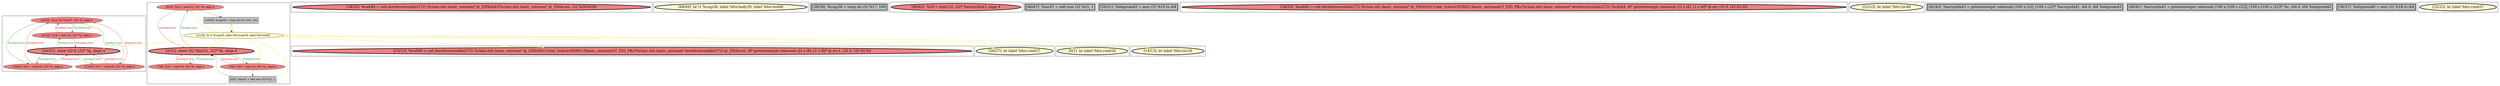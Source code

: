 
digraph G {



node1559->node1557 [style=solid,color=forestgreen,label="T|indep|Const",penwidth=1.0,fontcolor=forestgreen ]
node1558->node1560 [style=solid,color=firebrick3,label="A|indep|Const",penwidth=1.0,fontcolor=firebrick3 ]
node1560->node1561 [style=solid,color=forestgreen,label="T|indep|Const",penwidth=1.0,fontcolor=forestgreen ]
node1558->node1559 [style=solid,color=firebrick3,label="A|indep|Const",penwidth=1.0,fontcolor=firebrick3 ]
node1569->node1572 [style=solid,color=black,label="",penwidth=0.5,fontcolor=black ]
node1560->node1558 [style=solid,color=forestgreen,label="T|indep|Const",penwidth=1.0,fontcolor=forestgreen ]
node1575->node1573 [style=solid,color=black,label="",penwidth=0.5,fontcolor=black ]
node1574->node1574 [style=solid,color=gold,label="C",penwidth=1.0,fontcolor=gold ]
node1572->node1574 [style=solid,color=black,label="",penwidth=0.5,fontcolor=black ]
node1573->node1570 [style=solid,color=black,label="",penwidth=0.5,fontcolor=black ]
node1574->node1572 [style=solid,color=gold,label="C",penwidth=1.0,fontcolor=gold ]
node1569->node1570 [style=solid,color=firebrick3,label="A|indep|Const",penwidth=1.0,fontcolor=firebrick3 ]
node1574->node1570 [style=solid,color=gold,label="C",penwidth=1.0,fontcolor=gold ]
node1570->node1571 [style=solid,color=forestgreen,label="T|indep|Const",penwidth=1.0,fontcolor=forestgreen ]
node1574->node1565 [style=solid,color=gold,label="C",penwidth=1.0,fontcolor=gold ]
node1574->node1560 [style=solid,color=gold,label="C",penwidth=1.0,fontcolor=gold ]
node1559->node1558 [style=solid,color=forestgreen,label="T|indep|Const",penwidth=1.0,fontcolor=forestgreen ]
node1560->node1557 [style=solid,color=forestgreen,label="T|indep|Const",penwidth=1.0,fontcolor=forestgreen ]
node1574->node1573 [style=solid,color=gold,label="C",penwidth=1.0,fontcolor=gold ]
node1574->node1568 [style=solid,color=gold,label="C",penwidth=1.0,fontcolor=gold ]
node1575->node1570 [style=solid,color=firebrick3,label="A|indep|Const",penwidth=1.0,fontcolor=firebrick3 ]
node1570->node1569 [style=solid,color=forestgreen,label="T|indep|Const",penwidth=1.0,fontcolor=forestgreen ]
node1574->node1575 [style=solid,color=gold,label="C",penwidth=1.0,fontcolor=gold ]
node1557->node1559 [style=solid,color=firebrick3,label="A|indep|Const",penwidth=1.0,fontcolor=firebrick3 ]
node1561->node1560 [style=solid,color=firebrick3,label="A|indep|Const",penwidth=1.0,fontcolor=firebrick3 ]
node1574->node1551 [style=solid,color=gold,label="C",penwidth=1.0,fontcolor=gold ]
node1561->node1559 [style=solid,color=firebrick3,label="A|indep|Const",penwidth=1.0,fontcolor=firebrick3 ]
node1571->node1570 [style=solid,color=firebrick3,label="A|indep|Const",penwidth=1.0,fontcolor=firebrick3 ]
node1557->node1560 [style=solid,color=firebrick3,label="A|indep|Const",penwidth=1.0,fontcolor=firebrick3 ]
node1570->node1575 [style=solid,color=forestgreen,label="T|indep|Const",penwidth=1.0,fontcolor=forestgreen ]
node1574->node1569 [style=solid,color=gold,label="C",penwidth=1.0,fontcolor=gold ]
node1574->node1578 [style=solid,color=gold,label="C",penwidth=1.0,fontcolor=gold ]
node1559->node1561 [style=solid,color=forestgreen,label="T|indep|Const",penwidth=1.0,fontcolor=forestgreen ]


subgraph cluster16 {


node1577 [penwidth=3.0,fontsize=20,fillcolor=lightcoral,label="[34/35]  %call44 = call dereferenceable(272) %class.std::basic_ostream* @_ZNSolsEi(%class.std::basic_ostream* @_ZSt4cout, i32 %20)%20)",shape=ellipse,style=filled ]



}

subgraph cluster17 {


node1578 [penwidth=3.0,fontsize=20,fillcolor=lemonchiffon,label="[14/15]  br label %for.inc50",shape=ellipse,style=filled ]



}

subgraph cluster4 {


node1555 [penwidth=3.0,fontsize=20,fillcolor=lemonchiffon,label="[48/49]  br i1 %cmp38, label %for.body39, label %for.end48",shape=ellipse,style=filled ]



}

subgraph cluster3 {


node1554 [penwidth=3.0,fontsize=20,fillcolor=grey,label="[38/39]  %cmp38 = icmp slt i32 %17, 100",shape=rectangle,style=filled ]



}

subgraph cluster2 {


node1553 [penwidth=3.0,fontsize=20,fillcolor=lightcoral,label="[44/45]  %20 = load i32, i32* %arrayidx43, align 4",shape=ellipse,style=filled ]



}

subgraph cluster1 {


node1552 [penwidth=3.0,fontsize=20,fillcolor=grey,label="[46/47]  %inc47 = add nsw i32 %21, 1",shape=rectangle,style=filled ]



}

subgraph cluster12 {


node1567 [penwidth=3.0,fontsize=20,fillcolor=grey,label="[50/51]  %idxprom42 = sext i32 %19 to i64",shape=rectangle,style=filled ]



}

subgraph cluster5 {


node1556 [penwidth=3.0,fontsize=20,fillcolor=lightcoral,label="[54/55]  %call45 = call dereferenceable(272) %class.std::basic_ostream* @_ZStlsISt11char_traitsIcEERSt13basic_ostreamIcT_ES5_PKc(%class.std::basic_ostream* dereferenceable(272) %call44, i8* getelementptr inbounds ([2 x i8], [2 x i8]* @.str, i32 0, i32 0)) 0))",shape=ellipse,style=filled ]



}

subgraph cluster0 {


node1551 [penwidth=3.0,fontsize=20,fillcolor=lemonchiffon,label="[0/1]  br label %for.cond34",shape=ellipse,style=filled ]



}

subgraph cluster6 {


node1560 [penwidth=3.0,fontsize=20,fillcolor=lightcoral,label="[16/25]  store i32 0, i32* %j, align 4",shape=ellipse,style=filled ]
node1561 [fillcolor=lightcoral,label="[17/24]  %17 = load i32, i32* %j, align 4",shape=ellipse,style=filled ]
node1559 [fillcolor=lightcoral,label="[18/23]  store i32 %inc47, i32* %j, align 4",shape=ellipse,style=filled ]
node1557 [fillcolor=lightcoral,label="[21/22]  %19 = load i32, i32* %j, align 4",shape=ellipse,style=filled ]
node1558 [fillcolor=lightcoral,label="[19/20]  %21 = load i32, i32* %j, align 4",shape=ellipse,style=filled ]



}

subgraph cluster14 {


node1575 [fillcolor=lightcoral,label="[3/6]  %22 = load i32, i32* %i, align 4",shape=ellipse,style=filled ]
node1570 [penwidth=3.0,fontsize=20,fillcolor=lightcoral,label="[2/31]  store i32 %inc51, i32* %i, align 4",shape=ellipse,style=filled ]
node1569 [fillcolor=lightcoral,label="[9/30]  %16 = load i32, i32* %i, align 4",shape=ellipse,style=filled ]
node1573 [fillcolor=grey,label="[4/5]  %inc51 = add nsw i32 %22, 1",shape=rectangle,style=filled ]
node1572 [fillcolor=grey,label="[10/29]  %cmp35 = icmp slt i32 %16, 100",shape=rectangle,style=filled ]
node1571 [fillcolor=lightcoral,label="[7/8]  %18 = load i32, i32* %i, align 4",shape=ellipse,style=filled ]
node1574 [fillcolor=lemonchiffon,label="[11/28]  br i1 %cmp35, label %for.body36, label %for.end52",shape=ellipse,style=filled ]



}

subgraph cluster7 {


node1562 [penwidth=3.0,fontsize=20,fillcolor=lemonchiffon,label="[52/53]  br label %for.inc46",shape=ellipse,style=filled ]



}

subgraph cluster8 {


node1563 [penwidth=3.0,fontsize=20,fillcolor=grey,label="[42/43]  %arrayidx43 = getelementptr inbounds [100 x i32], [100 x i32]* %arrayidx41, i64 0, i64 %idxprom42",shape=rectangle,style=filled ]



}

subgraph cluster9 {


node1564 [penwidth=3.0,fontsize=20,fillcolor=grey,label="[40/41]  %arrayidx41 = getelementptr inbounds [100 x [100 x i32]], [100 x [100 x i32]]* %c, i64 0, i64 %idxprom40",shape=rectangle,style=filled ]



}

subgraph cluster10 {


node1565 [penwidth=3.0,fontsize=20,fillcolor=lightcoral,label="[12/13]  %call49 = call dereferenceable(272) %class.std::basic_ostream* @_ZStlsISt11char_traitsIcEERSt13basic_ostreamIcT_ES5_PKc(%class.std::basic_ostream* dereferenceable(272) @_ZSt4cout, i8* getelementptr inbounds ([2 x i8], [2 x i8]* @.str.1, i32 0, i32 0)) 0))",shape=ellipse,style=filled ]



}

subgraph cluster11 {


node1566 [penwidth=3.0,fontsize=20,fillcolor=grey,label="[36/37]  %idxprom40 = sext i32 %18 to i64",shape=rectangle,style=filled ]



}

subgraph cluster13 {


node1568 [penwidth=3.0,fontsize=20,fillcolor=lemonchiffon,label="[26/27]  br label %for.cond37",shape=ellipse,style=filled ]



}

subgraph cluster15 {


node1576 [penwidth=3.0,fontsize=20,fillcolor=lemonchiffon,label="[32/33]  br label %for.cond37",shape=ellipse,style=filled ]



}

}
